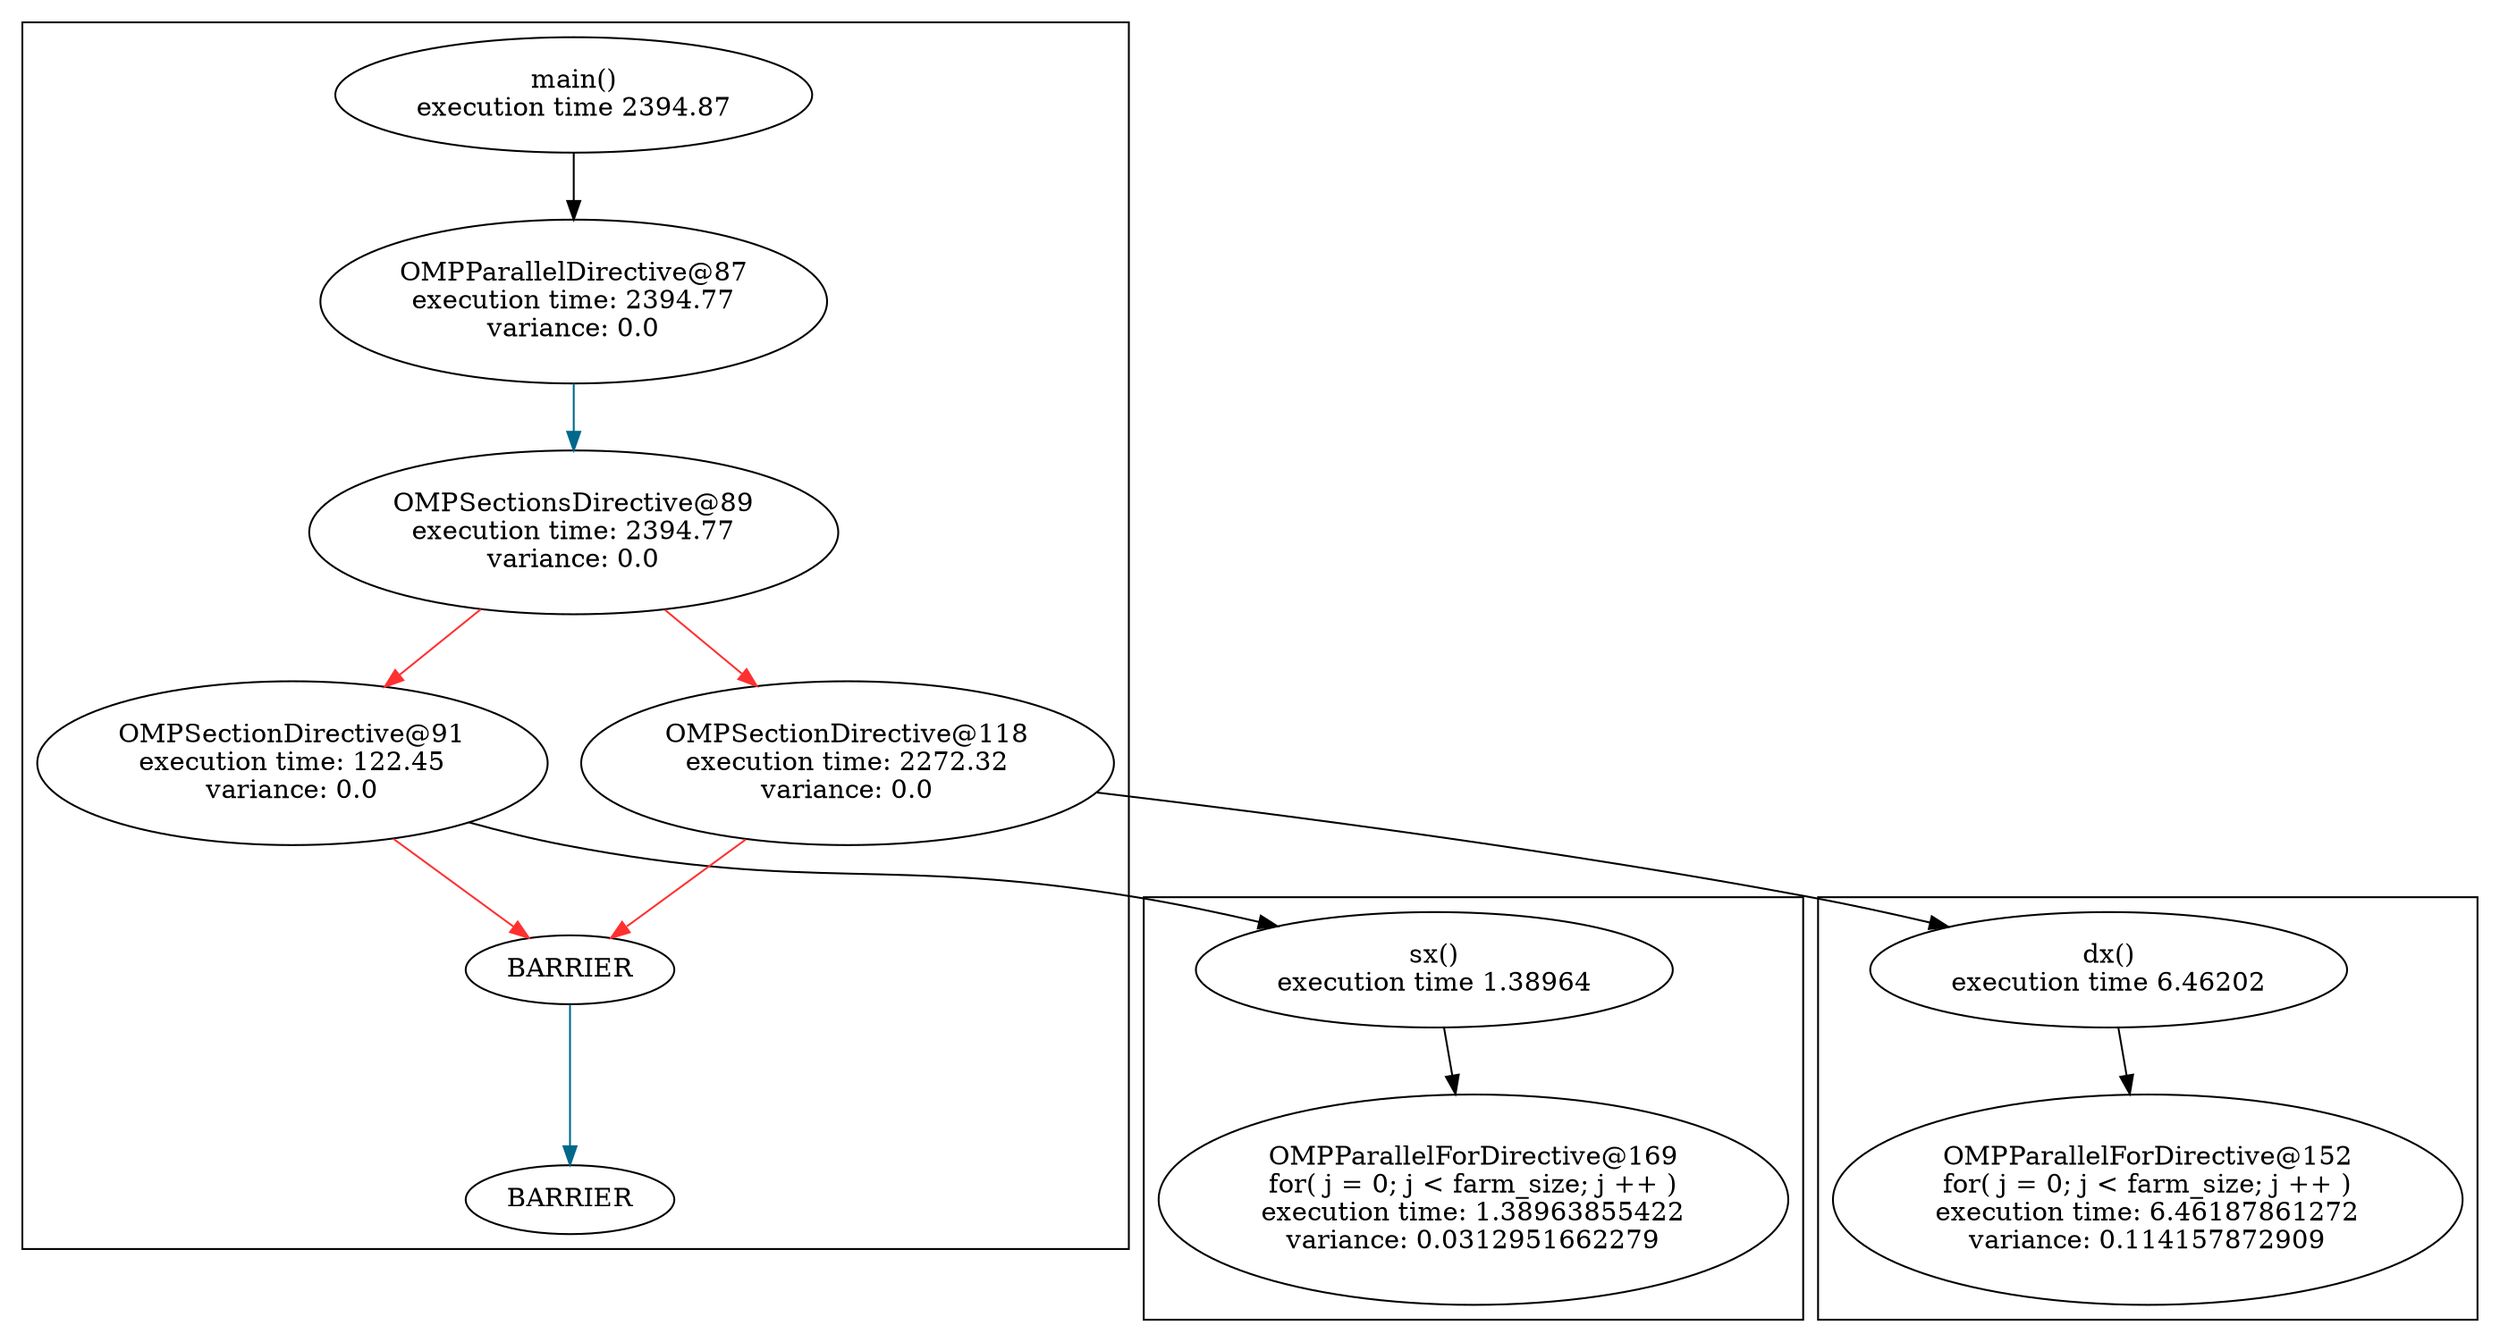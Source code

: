 digraph G {
	graph [compound=true];
	node [label="\N"];
	graph [bb="0,0,1334,714"];
	subgraph cluster_0 {
		graph [bb="8,46,602,706"];
		87 [label="OMPParallelDirective@87\nexecution time: 2394.77\nvariance: 0.0", root=68, pos="304,556", width="3.7778", height="1.2222"];
		91 [label="OMPSectionDirective@91\nexecution time: 122.45\nvariance: 0.0", root=68, pos="153,308", width="3.8056", height="1.2222"];
		89 [label="OMPSectionsDirective@89\nexecution time: 2394.77\nvariance: 0.0", root=68, pos="304,432", width="3.9444", height="1.2222"];
		"89_end" [label=BARRIER, root=68, pos="302,197", width="1.5556", height="0.51389"];
		"87_end" [label=BARRIER, root=68, pos="302,73", width="1.5556", height="0.51389"];
		68 [label="main()\nexecution time 2394.87", root=68, pos="304,667", width="3.5556", height="0.86111"];
		118 [label="OMPSectionDirective@118\nexecution time: 2272.32\nvariance: 0.0", root=68, pos="451,308", width="3.9722", height="1.2222"];
		"89_end" -> "87_end" [color=deepskyblue4, pos="e,302,91.691 302,178.44 302,158.16 302,125.44 302,101.82"];
		68 -> 87 [pos="e,304,600.23 304,635.78 304,627.86 304,619.11 304,610.39"];
		89 -> 118 [color=firebrick1, pos="e,401.77,349.53 353.36,390.36 366.4,379.37 380.57,367.41 393.98,356.1"];
		87 -> 89 [color=deepskyblue4, pos="e,304,476.34 304,511.93 304,503.72 304,495.04 304,486.56"];
		118 -> "89_end" [color=firebrick1, pos="e,324.7,213.91 396.36,267.3 375.09,251.45 351.49,233.87 333.22,220.25"];
		89 -> 91 [color=firebrick1, pos="e,203.06,349.11 253.72,390.71 239.97,379.42 224.95,367.09 210.81,355.47"];
		91 -> "89_end" [color=firebrick1, pos="e,279.3,213.91 207.64,267.3 228.91,251.45 252.51,233.87 270.78,220.25"];
	}
	subgraph cluster_1 {
		graph [bb="972,8,1326,236"];
		150 [label="dx()\nexecution time 6.46202", root=150, pos="1128,197", width="3.5556", height="0.86111"];
		152 [label="OMPParallelForDirective@152\nfor( j = 0; j < farm_size; j ++ )\nexecution time: 6.46187861272\nvariance: 0.114157872909", root=150, pos="1149,73", width="4.6944", height="1.5694"];
		150 -> 152 [pos="e,1139.4,129.87 1133.3,165.71 1134.6,157.79 1136.1,148.97 1137.7,140.01"];
	}
	subgraph cluster_2 {
		graph [bb="610,8,964,236"];
		167 [label="sx()\nexecution time 1.38964", root=167, pos="766,197", width="3.5556", height="0.86111"];
		169 [label="OMPParallelForDirective@169\nfor( j = 0; j < farm_size; j ++ )\nexecution time: 1.38963855422\nvariance: 0.0312951662279", root=167, pos="787,73", width="4.6944", height="1.5694"];
		167 -> 169 [pos="e,777.37,129.87 771.3,165.71 772.64,157.79 774.13,148.97 775.65,140.01"];
	}
	118 -> 150 [pos="e,1041.2,219.85 585.51,293.03 690.21,280.48 838.93,260.65 968,236 988.61,232.06 1010.5,227.18 1031.4,222.22"];
	91 -> 167 [pos="e,680.96,220.21 248.12,276.33 264.93,271.6 282.37,267.23 299,264 433.5,237.88 470.85,258.51 606,236 627.18,232.47 649.71,227.66 \
670.96,222.62"];
}
